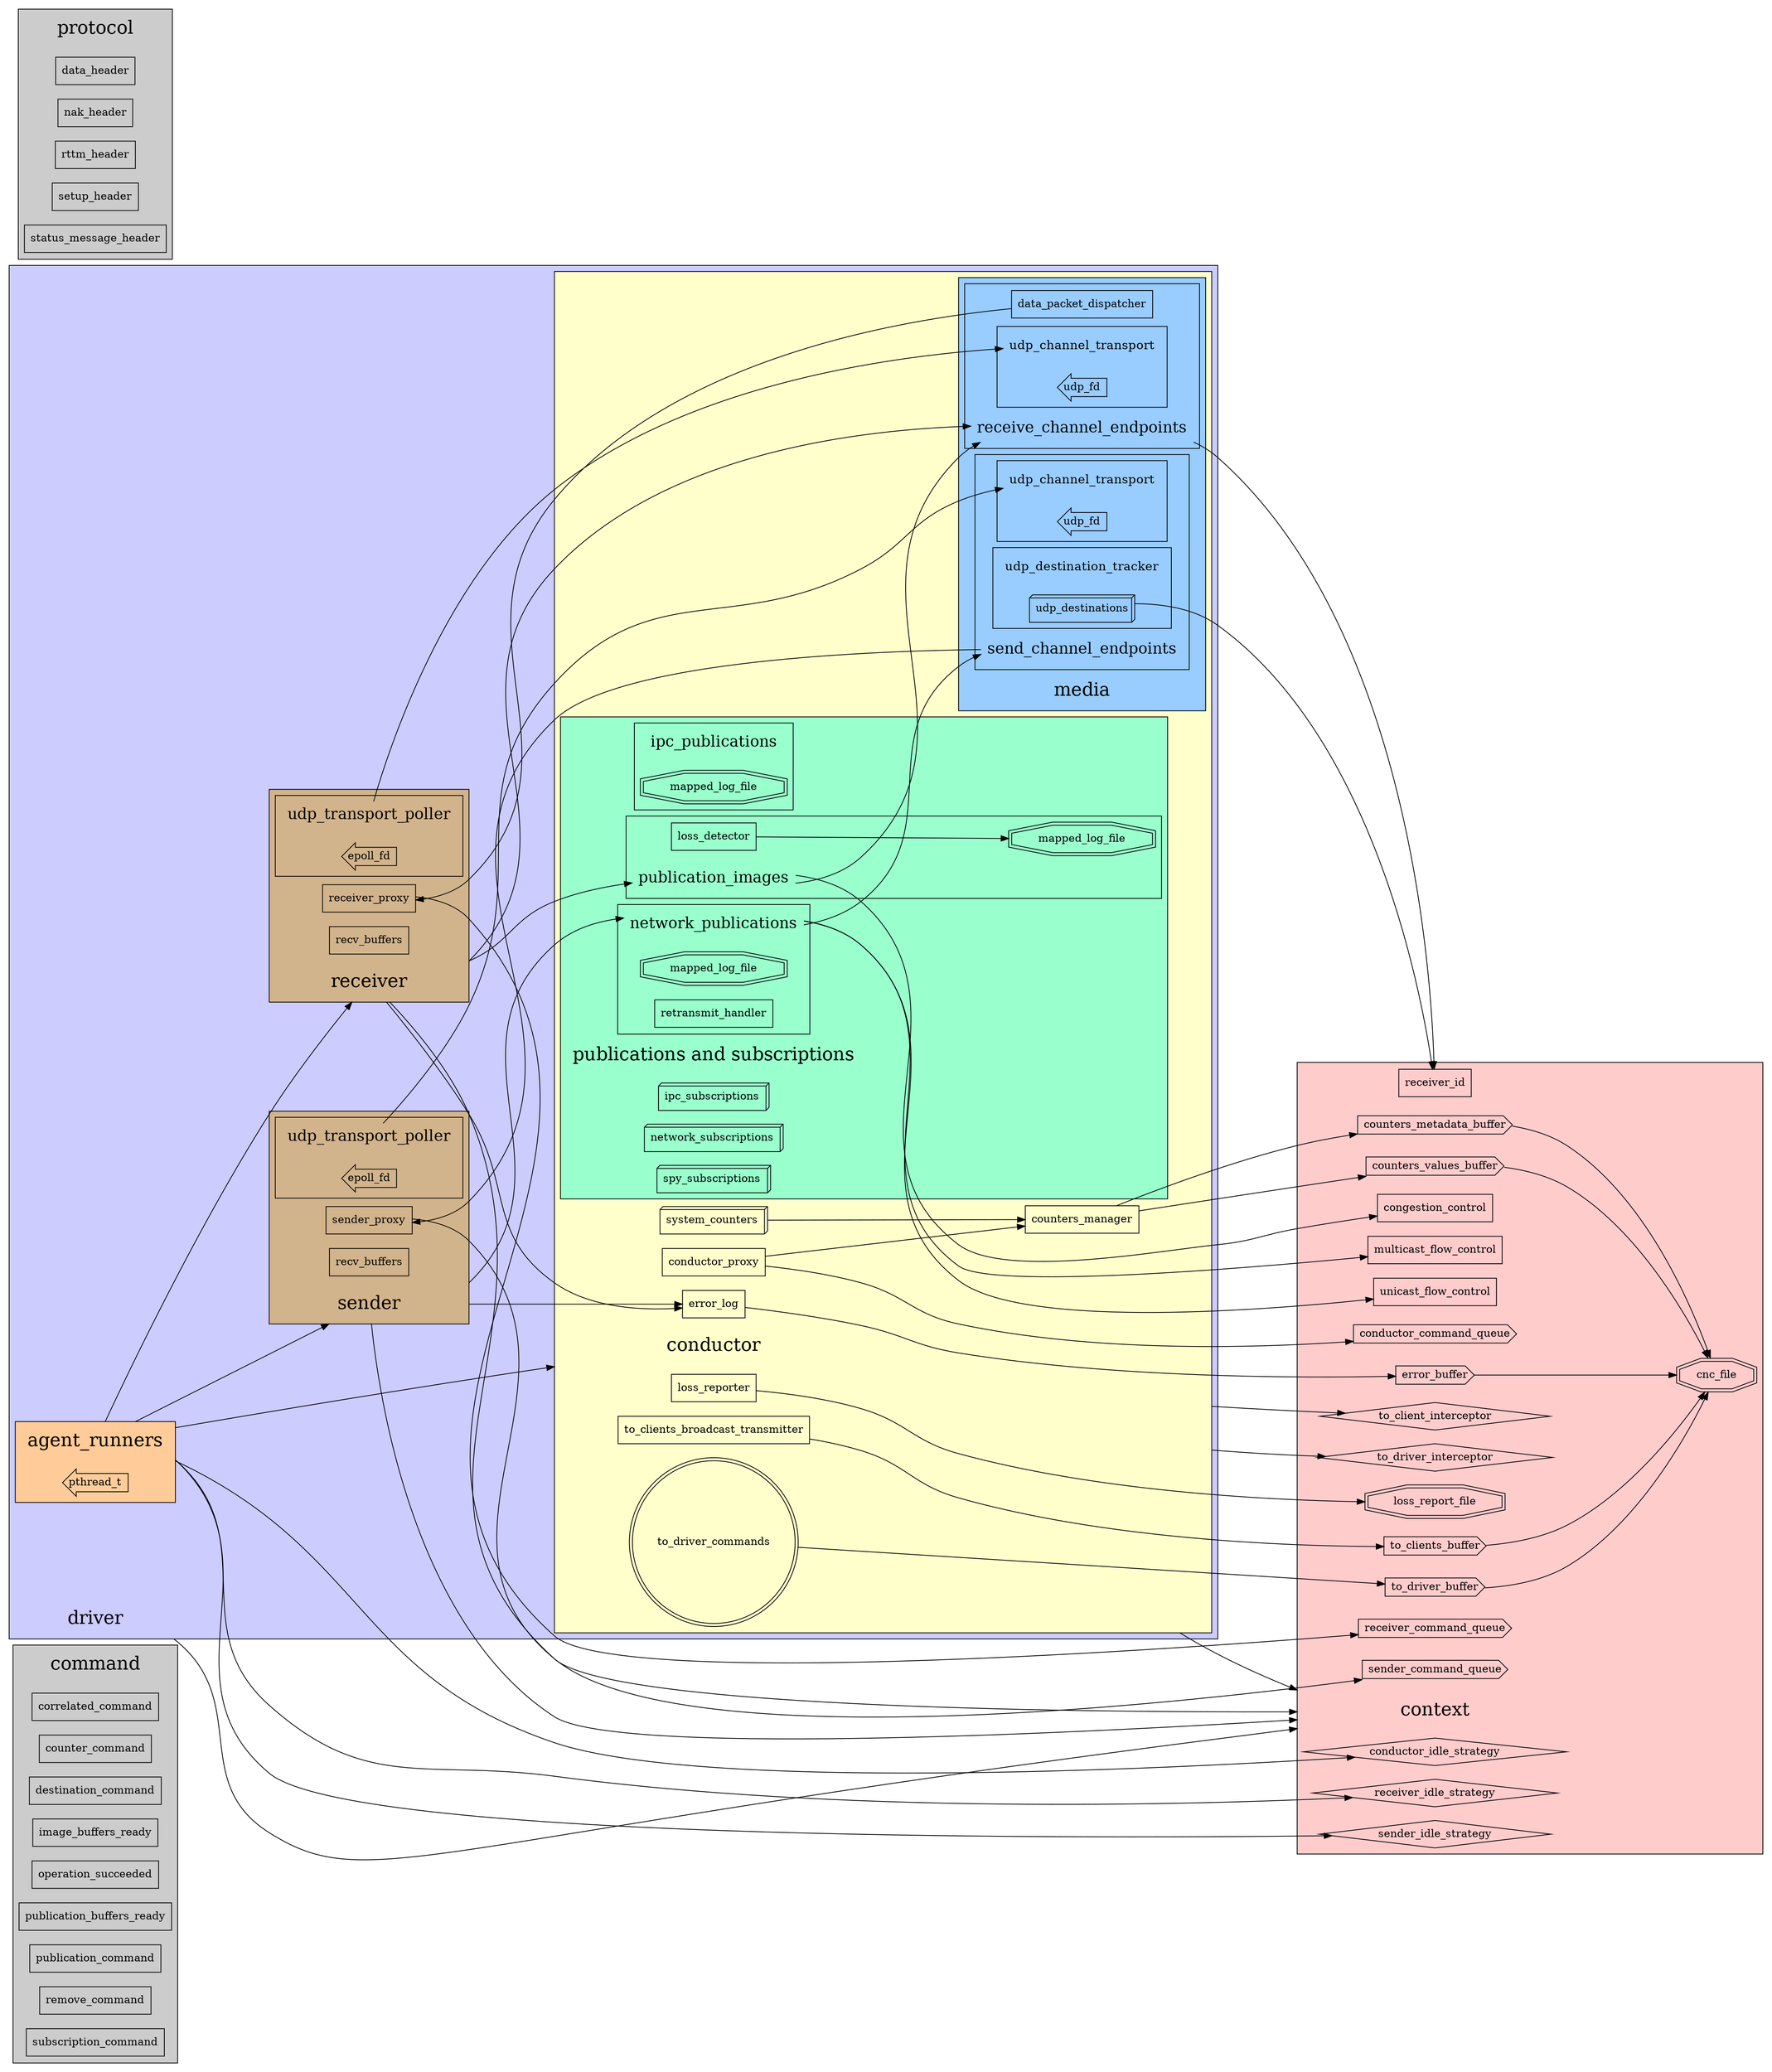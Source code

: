digraph aeron_media_driver {

    ranksep=2.0;
    rankdir=LR;
    compound=true;

    subgraph cluster_command {
        style = filled;
        fillcolor = "#cccccc";

        command [ label="command" shape="none" fontsize=24 ];

        correlated_command [ label="correlated_command" shape="record" ];
        counter_command [ label="counter_command" shape="record" ];
        destination_command [ label="destination_command" shape="record" ];
        image_buffers_ready [ label="image_buffers_ready" shape="record" ];
        operation_succeeded [ label="operation_succeeded" shape="record" ];
        publication_buffers_ready [ label="publication_buffers_ready" shape="record" ];
        publication_command [ label="publication_command" shape="record" ];
        remove_command [ label="remove_command" shape="record" ];
        subscription_command [ label="subscription_command" shape="record" ];
    }

    subgraph cluster_context {
        style = filled;
        fillcolor = "#ffcccc";

        context [ label="context" shape="none" fontsize=24 ];

        cnc_file [ label="cnc_file" shape="doubleoctagon" ];
        conductor_command_queue [ label="conductor_command_queue" shape="cds" ];
        conductor_idle_strategy [ label="conductor_idle_strategy" shape="diamond" ];
        congestion_control [ label="congestion_control" shape="record" ];
        counters_metadata_buffer [ label="counters_metadata_buffer" shape="cds" ];
        counters_values_buffer [ label="counters_values_buffer" shape="cds" ];
        error_buffer [ label="error_buffer" shape="cds" ];
        loss_report_file [ label="loss_report_file" shape="doubleoctagon" ];
        multicast_flow_control [ label="multicast_flow_control" shape="record" ];
        receiver_command_queue [ label="receiver_command_queue" shape="cds" ];
        receiver_id [ label="receiver_id" shape="record" ];
        receiver_idle_strategy [ label="receiver_idle_strategy" shape="diamond" ];
        sender_command_queue [ label="sender_command_queue" shape="cds" ];
        sender_idle_strategy [ label="sender_idle_strategy" shape="diamond" ];
        to_client_interceptor [ label="to_client_interceptor" shape="diamond" ];
        to_clients_buffer [ label="to_clients_buffer" shape="cds" ];
        to_driver_buffer [ label="to_driver_buffer" shape="cds" ];
        to_driver_interceptor [ label="to_driver_interceptor" shape="diamond" ];
        unicast_flow_control [ label="unicast_flow_control" shape="record" ];

        counters_metadata_buffer -> cnc_file;
        counters_values_buffer -> cnc_file;
        error_buffer -> cnc_file;
        to_clients_buffer -> cnc_file;
        to_driver_buffer -> cnc_file;
    }

    subgraph cluster_driver {
        style = filled;
        fillcolor = "#ccccff";

        driver [ label="driver" shape="none" fontsize=24 ];

        subgraph cluster_agent_runners {
            style = filled;
            fillcolor = "#ffcc99";

            agent_runners [ label="agent_runners" shape="none" fontsize=24 ];

            pthread_t [ label="pthread_t" shape="larrow" ];
        }

        subgraph cluster_conductor {
            style = filled;
            fillcolor = "#ffffcc";

            conductor [ label="conductor" shape="none" fontsize=24 ];

            conductor_proxy [ label="conductor_proxy" shape="record" ];
            counters_manager [ label="counters_manager" shape="record" ];
            error_log [ label="error_log" shape="record" ];
            loss_reporter [ label="loss_reporter" shape="record" ];
            system_counters [ label="system_counters " shape="box3d" ];
            to_clients_broadcast_transmitter [ label="to_clients_broadcast_transmitter" shape="record" ];
            to_driver_commands [ label="to_driver_commands" shape="doublecircle" ];

            subgraph cluster_media {
                style = filled;
                fillcolor = "#99ccff";

                media [ label="media" shape="none" fontsize=24 ];

                subgraph cluster_receive_channel_endpoints {
                    style = filled;
                    fillcolor = "#99ccff";

                    receive_channel_endpoints [ label="receive_channel_endpoints" shape="none" fontsize=20 ];

                    data_packet_dispatcher [ label="data_packet_dispatcher" shape="record" ];

                    subgraph cluster_receive_udp_channel_transport {
                        style = filled;
                        fillcolor = "#99ccff";

                        receive_udp_channel_transport [ label="udp_channel_transport" shape="none" fontsize=16 ];

                        receive_udp_fd [ label="udp_fd" shape="larrow" ];
                    }
                }

                subgraph cluster_send_channel_endpoints {
                    style = filled;
                    fillcolor = "#99ccff";

                    send_channel_endpoints [ label="send_channel_endpoints" shape="none" fontsize=20 ];

                    subgraph cluster_send_udp_channel_transport {
                        style = filled;
                        fillcolor = "#99ccff";

                        send_udp_channel_transport [ label="udp_channel_transport" shape="none" fontsize=16 ];

                        send_udp_fd [ label="udp_fd" shape="larrow" ];
                    }

                    subgraph cluster_udp_destination_tracker {
                        style = filled;
                        fillcolor = "#99ccff";

                        udp_destination_tracker [ label="udp_destination_tracker" shape="none" fontsize=16 ];

                        udp_destinations [ label="udp_destinations" shape="box3d" ];
                    }
                }
            }

            subgraph cluster_pubsub {
                style = filled;
                fillcolor = "#99ffcc";

                pubsub [ label="publications and subscriptions" shape="none" fontsize=24 ];

                ipc_subscriptions [ label="ipc_subscriptions " shape="box3d" ];
                network_subscriptions [ label="network_subscriptions " shape="box3d" ];
                spy_subscriptions [ label="spy_subscriptions " shape="box3d" ];

                subgraph cluster_ipc_publications {
                    style = filled;
                    fillcolor = "#99ffcc";

                    ipc_publications [ label="ipc_publications" shape="none" fontsize=20 ];

                    ip_mapped_log_file [ label="mapped_log_file" shape="doubleoctagon" ];
                }

                subgraph cluster_network_publications {
                    style = filled;
                    fillcolor = "#99ffcc";

                    network_publications [ label="network_publications" shape="none" fontsize=20 ];

                    np_mapped_log_file [ label="mapped_log_file" shape="doubleoctagon" ];
                    retransmit_handler [ label="retransmit_handler" shape="record" ];
                }

                subgraph cluster_publication_images {
                    style = filled;
                    fillcolor = "#99ffcc";

                    publication_images [ label="publication_images" shape="none" fontsize=20 ];

                    loss_detector [ label="loss_detector" shape="record" ];
                    pi_mapped_log_file [ label="mapped_log_file" shape="doubleoctagon" ];

                    loss_detector -> pi_mapped_log_file;
                }
            }

            publication_images -> receive_channel_endpoints;
            network_publications -> send_channel_endpoints;
        }

        subgraph cluster_receiver {
            style = filled;
            fillcolor = "#d2b48c";

            receiver [ label="receiver" shape="none" fontsize=24 ];

            receiver_recv_buffers [ label="recv_buffers" shape="record" ];
            receiver_proxy [ label="receiver_proxy" shape="record" ];

            subgraph cluster_receiver_udp_transport_poller {
                style = filled;
                fillcolor = "#d2b48c";

                receiver_udp_transport_poller [ label="udp_transport_poller" shape="none" fontsize=20 ];

                receiver_epoll_fd [ label="epoll_fd" shape="larrow" ];
            }
        }

        subgraph cluster_sender {
            style = filled;
            fillcolor = "#d2b48c";

            sender [ label="sender" shape="none" fontsize=24 ];

            sender_recv_buffers [ label="recv_buffers" shape="record" ];
            sender_proxy [ label="sender_proxy" shape="record" ];

            subgraph cluster_sender_udp_transport_poller {
                style = filled;
                fillcolor = "#d2b48c";

                sender_udp_transport_poller [ label="udp_transport_poller" shape="none" fontsize=20 ];

                sender_epoll_fd [ label="epoll_fd" shape="larrow" ];
            }
        }

        agent_runners -> conductor [ ltail=cluster_agent_runners, lhead=cluster_conductor ];
        agent_runners -> conductor_idle_strategy [ ltail=cluster_agent_runners ];
        agent_runners -> receiver [ ltail=cluster_agent_runners, lhead=cluster_receiver ];
        agent_runners -> receiver_idle_strategy [ ltail=cluster_agent_runners ];
        agent_runners -> sender [ ltail=cluster_agent_runners, lhead=cluster_sender ];
        agent_runners -> sender_idle_strategy [ ltail=cluster_agent_runners ];
        data_packet_dispatcher -> receiver_proxy;
        receiver_udp_transport_poller -> receive_udp_channel_transport;
        sender_udp_transport_poller -> send_udp_channel_transport;
    }

    subgraph cluster_protocol {
        style = filled;
        fillcolor = "#cccccc";

        protocol [ label="protocol" shape="none" fontsize=24 ];

        data_header [ label="data_header" shape="record" ];
        nak_header [ label="nak_header" shape="record" ];
        rttm_header [ label="rttm_header" shape="record" ];
        setup_header [ label="setup_header" shape="record" ];
        status_message_header [ label="status_message_header" shape="record" ];
    }

    conductor -> context [ ltail=cluster_conductor, lhead=cluster_context ];
    conductor -> to_client_interceptor [ ltail=cluster_conductor ];
    conductor -> to_driver_interceptor [ ltail=cluster_conductor ];
    conductor_proxy -> conductor_command_queue;
    conductor_proxy -> counters_manager;
    counters_manager -> counters_metadata_buffer;
    counters_manager -> counters_values_buffer;
    driver -> context [ ltail=cluster_driver, lhead=cluster_context ]
    error_log -> error_buffer;
    loss_reporter -> loss_report_file;
    network_publications -> multicast_flow_control;
    network_publications -> unicast_flow_control;
    publication_images -> congestion_control;
    receive_channel_endpoints -> receiver_id;
    receiver -> context [ ltail=cluster_receiver, lhead=cluster_context ];
    receiver -> error_log [ ltail=cluster_receiver ];
    receiver -> publication_images [ ltail=cluster_receiver];
    receiver -> receive_channel_endpoints [ ltail=cluster_receiver];
    receiver_proxy -> receiver_command_queue;
    send_channel_endpoints -> sender_proxy;
    sender -> context [ ltail=cluster_sender, lhead=cluster_context ];
    sender -> error_log [ ltail=cluster_sender ];
    sender -> network_publications [ ltail=cluster_sender ];
    sender_proxy -> sender_command_queue; 
    system_counters -> counters_manager;
    to_clients_broadcast_transmitter -> to_clients_buffer;
    to_driver_commands -> to_driver_buffer;
    udp_destinations -> receiver_id;
}
